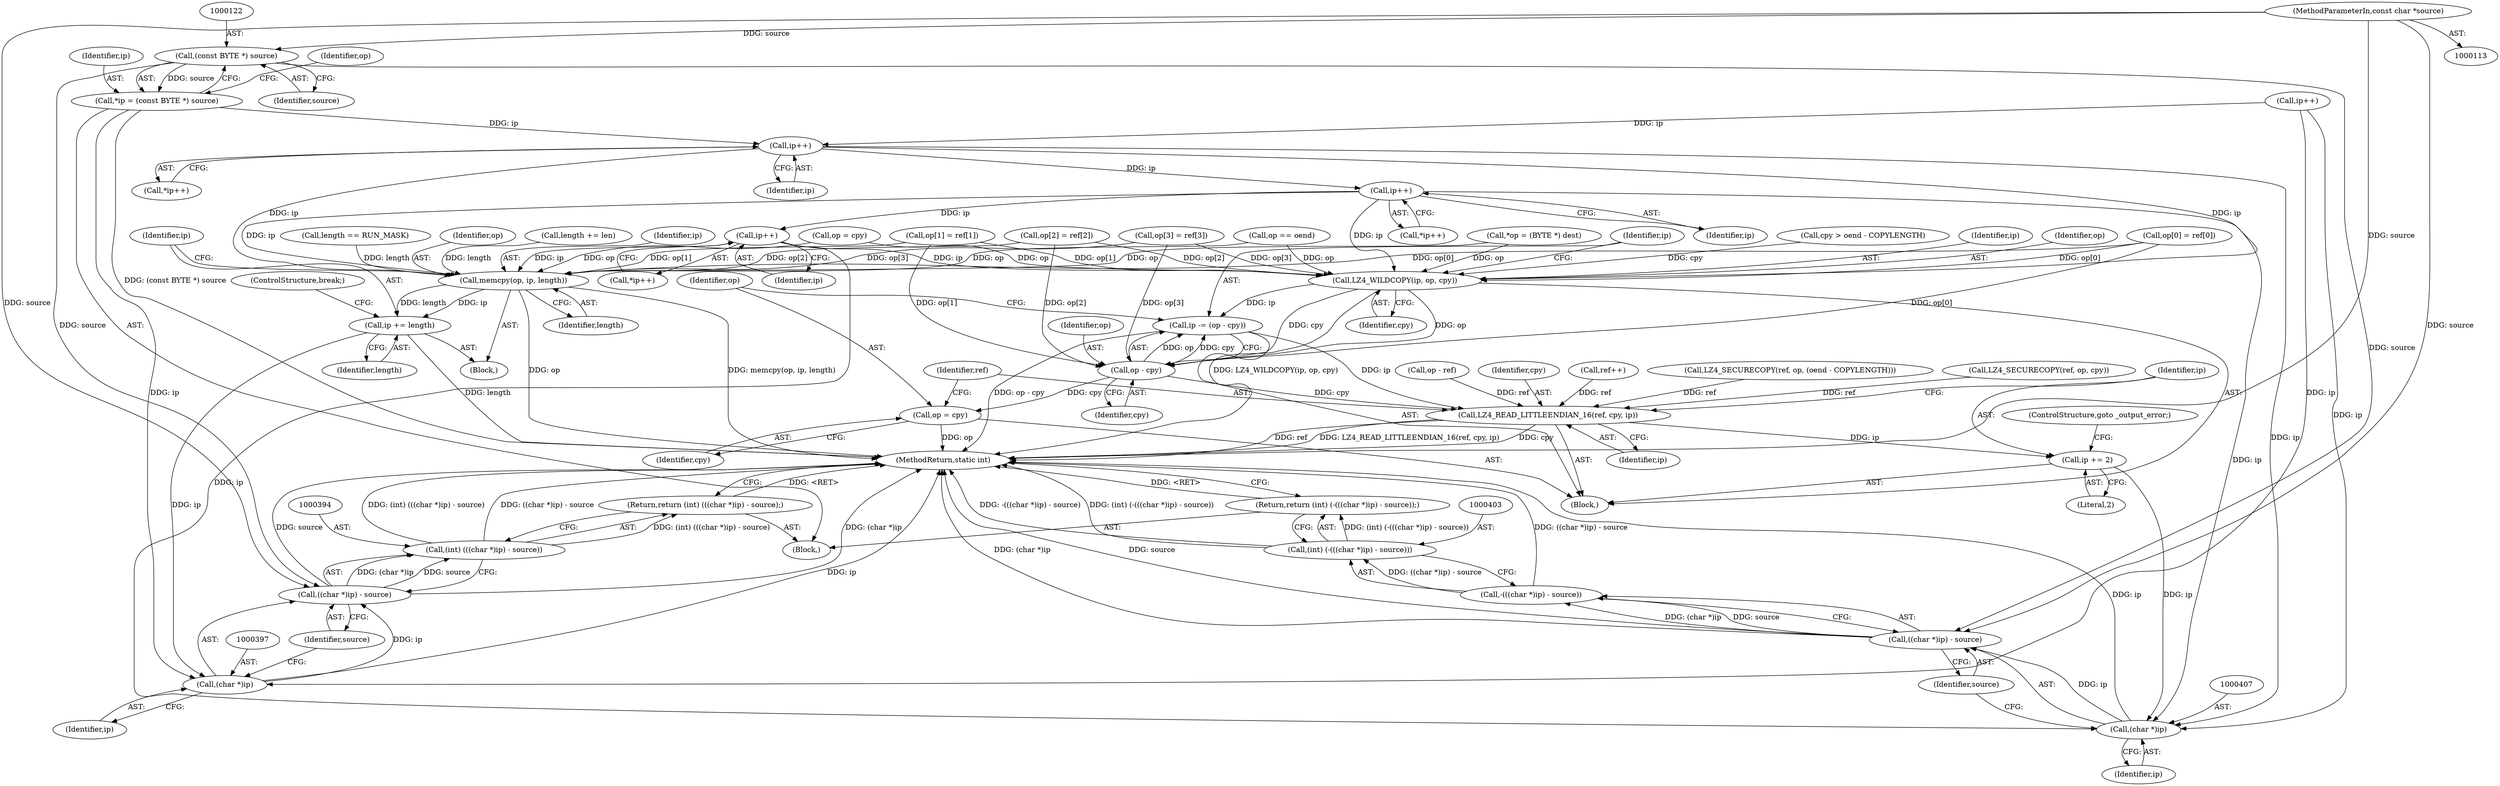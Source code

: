 digraph "0_linux_206204a1162b995e2185275167b22468c00d6b36@pointer" {
"1000121" [label="(Call,(const BYTE *) source)"];
"1000114" [label="(MethodParameterIn,const char *source)"];
"1000119" [label="(Call,*ip = (const BYTE *) source)"];
"1000151" [label="(Call,ip++)"];
"1000167" [label="(Call,ip++)"];
"1000179" [label="(Call,ip++)"];
"1000212" [label="(Call,memcpy(op, ip, length))"];
"1000216" [label="(Call,ip += length)"];
"1000396" [label="(Call,(char *)ip)"];
"1000395" [label="(Call,((char *)ip) - source)"];
"1000393" [label="(Call,(int) (((char *)ip) - source))"];
"1000392" [label="(Return,return (int) (((char *)ip) - source);)"];
"1000220" [label="(Call,LZ4_WILDCOPY(ip, op, cpy))"];
"1000224" [label="(Call,ip -= (op - cpy))"];
"1000232" [label="(Call,LZ4_READ_LITTLEENDIAN_16(ref, cpy, ip))"];
"1000236" [label="(Call,ip += 2)"];
"1000406" [label="(Call,(char *)ip)"];
"1000405" [label="(Call,((char *)ip) - source)"];
"1000404" [label="(Call,-(((char *)ip) - source))"];
"1000402" [label="(Call,(int) (-(((char *)ip) - source)))"];
"1000401" [label="(Return,return (int) (-(((char *)ip) - source));)"];
"1000226" [label="(Call,op - cpy)"];
"1000229" [label="(Call,op = cpy)"];
"1000168" [label="(Identifier,ip)"];
"1000220" [label="(Call,LZ4_WILDCOPY(ip, op, cpy))"];
"1000201" [label="(Call,cpy > oend - COPYLENGTH)"];
"1000399" [label="(Identifier,source)"];
"1000228" [label="(Identifier,cpy)"];
"1000227" [label="(Identifier,op)"];
"1000217" [label="(Identifier,ip)"];
"1000234" [label="(Identifier,cpy)"];
"1000380" [label="(Call,op == oend)"];
"1000401" [label="(Return,return (int) (-(((char *)ip) - source));)"];
"1000119" [label="(Call,*ip = (const BYTE *) source)"];
"1000117" [label="(Block,)"];
"1000278" [label="(Call,op - ref)"];
"1000229" [label="(Call,op = cpy)"];
"1000402" [label="(Call,(int) (-(((char *)ip) - source)))"];
"1000302" [label="(Call,op[3] = ref[3])"];
"1000216" [label="(Call,ip += length)"];
"1000179" [label="(Call,ip++)"];
"1000236" [label="(Call,ip += 2)"];
"1000395" [label="(Call,((char *)ip) - source)"];
"1000409" [label="(Identifier,source)"];
"1000224" [label="(Call,ip -= (op - cpy))"];
"1000120" [label="(Identifier,ip)"];
"1000218" [label="(Identifier,length)"];
"1000398" [label="(Identifier,ip)"];
"1000226" [label="(Call,op - cpy)"];
"1000166" [label="(Call,*ip++)"];
"1000206" [label="(Block,)"];
"1000152" [label="(Identifier,ip)"];
"1000389" [label="(Call,op = cpy)"];
"1000159" [label="(Call,length == RUN_MASK)"];
"1000225" [label="(Identifier,ip)"];
"1000233" [label="(Identifier,ref)"];
"1000237" [label="(Identifier,ip)"];
"1000239" [label="(ControlStructure,goto _output_error;)"];
"1000408" [label="(Identifier,ip)"];
"1000406" [label="(Call,(char *)ip)"];
"1000178" [label="(Call,*ip++)"];
"1000235" [label="(Identifier,ip)"];
"1000180" [label="(Identifier,ip)"];
"1000213" [label="(Identifier,op)"];
"1000405" [label="(Call,((char *)ip) - source)"];
"1000219" [label="(ControlStructure,break;)"];
"1000151" [label="(Call,ip++)"];
"1000374" [label="(Call,ref++)"];
"1000410" [label="(MethodReturn,static int)"];
"1000288" [label="(Call,op[1] = ref[1])"];
"1000281" [label="(Call,op[0] = ref[0])"];
"1000404" [label="(Call,-(((char *)ip) - source))"];
"1000295" [label="(Call,op[2] = ref[2])"];
"1000150" [label="(Call,*ip++)"];
"1000232" [label="(Call,LZ4_READ_LITTLEENDIAN_16(ref, cpy, ip))"];
"1000396" [label="(Call,(char *)ip)"];
"1000238" [label="(Literal,2)"];
"1000127" [label="(Identifier,op)"];
"1000212" [label="(Call,memcpy(op, ip, length))"];
"1000221" [label="(Identifier,ip)"];
"1000215" [label="(Identifier,length)"];
"1000392" [label="(Return,return (int) (((char *)ip) - source);)"];
"1000222" [label="(Identifier,op)"];
"1000359" [label="(Call,LZ4_SECURECOPY(ref, op, (oend - COPYLENGTH)))"];
"1000231" [label="(Identifier,cpy)"];
"1000385" [label="(Call,LZ4_SECURECOPY(ref, op, cpy))"];
"1000121" [label="(Call,(const BYTE *) source)"];
"1000114" [label="(MethodParameterIn,const char *source)"];
"1000393" [label="(Call,(int) (((char *)ip) - source))"];
"1000230" [label="(Identifier,op)"];
"1000123" [label="(Identifier,source)"];
"1000263" [label="(Call,ip++)"];
"1000191" [label="(Call,length += len)"];
"1000223" [label="(Identifier,cpy)"];
"1000147" [label="(Block,)"];
"1000126" [label="(Call,*op = (BYTE *) dest)"];
"1000167" [label="(Call,ip++)"];
"1000214" [label="(Identifier,ip)"];
"1000121" -> "1000119"  [label="AST: "];
"1000121" -> "1000123"  [label="CFG: "];
"1000122" -> "1000121"  [label="AST: "];
"1000123" -> "1000121"  [label="AST: "];
"1000119" -> "1000121"  [label="CFG: "];
"1000121" -> "1000119"  [label="DDG: source"];
"1000114" -> "1000121"  [label="DDG: source"];
"1000121" -> "1000395"  [label="DDG: source"];
"1000121" -> "1000405"  [label="DDG: source"];
"1000114" -> "1000113"  [label="AST: "];
"1000114" -> "1000410"  [label="DDG: source"];
"1000114" -> "1000395"  [label="DDG: source"];
"1000114" -> "1000405"  [label="DDG: source"];
"1000119" -> "1000117"  [label="AST: "];
"1000120" -> "1000119"  [label="AST: "];
"1000127" -> "1000119"  [label="CFG: "];
"1000119" -> "1000410"  [label="DDG: (const BYTE *) source"];
"1000119" -> "1000151"  [label="DDG: ip"];
"1000119" -> "1000396"  [label="DDG: ip"];
"1000151" -> "1000150"  [label="AST: "];
"1000151" -> "1000152"  [label="CFG: "];
"1000152" -> "1000151"  [label="AST: "];
"1000150" -> "1000151"  [label="CFG: "];
"1000263" -> "1000151"  [label="DDG: ip"];
"1000151" -> "1000167"  [label="DDG: ip"];
"1000151" -> "1000212"  [label="DDG: ip"];
"1000151" -> "1000220"  [label="DDG: ip"];
"1000151" -> "1000406"  [label="DDG: ip"];
"1000167" -> "1000166"  [label="AST: "];
"1000167" -> "1000168"  [label="CFG: "];
"1000168" -> "1000167"  [label="AST: "];
"1000166" -> "1000167"  [label="CFG: "];
"1000167" -> "1000179"  [label="DDG: ip"];
"1000167" -> "1000212"  [label="DDG: ip"];
"1000167" -> "1000220"  [label="DDG: ip"];
"1000167" -> "1000406"  [label="DDG: ip"];
"1000179" -> "1000178"  [label="AST: "];
"1000179" -> "1000180"  [label="CFG: "];
"1000180" -> "1000179"  [label="AST: "];
"1000178" -> "1000179"  [label="CFG: "];
"1000179" -> "1000212"  [label="DDG: ip"];
"1000179" -> "1000220"  [label="DDG: ip"];
"1000179" -> "1000406"  [label="DDG: ip"];
"1000212" -> "1000206"  [label="AST: "];
"1000212" -> "1000215"  [label="CFG: "];
"1000213" -> "1000212"  [label="AST: "];
"1000214" -> "1000212"  [label="AST: "];
"1000215" -> "1000212"  [label="AST: "];
"1000217" -> "1000212"  [label="CFG: "];
"1000212" -> "1000410"  [label="DDG: memcpy(op, ip, length)"];
"1000212" -> "1000410"  [label="DDG: op"];
"1000281" -> "1000212"  [label="DDG: op[0]"];
"1000295" -> "1000212"  [label="DDG: op[2]"];
"1000302" -> "1000212"  [label="DDG: op[3]"];
"1000288" -> "1000212"  [label="DDG: op[1]"];
"1000389" -> "1000212"  [label="DDG: op"];
"1000380" -> "1000212"  [label="DDG: op"];
"1000126" -> "1000212"  [label="DDG: op"];
"1000159" -> "1000212"  [label="DDG: length"];
"1000191" -> "1000212"  [label="DDG: length"];
"1000212" -> "1000216"  [label="DDG: length"];
"1000212" -> "1000216"  [label="DDG: ip"];
"1000216" -> "1000206"  [label="AST: "];
"1000216" -> "1000218"  [label="CFG: "];
"1000217" -> "1000216"  [label="AST: "];
"1000218" -> "1000216"  [label="AST: "];
"1000219" -> "1000216"  [label="CFG: "];
"1000216" -> "1000410"  [label="DDG: length"];
"1000216" -> "1000396"  [label="DDG: ip"];
"1000396" -> "1000395"  [label="AST: "];
"1000396" -> "1000398"  [label="CFG: "];
"1000397" -> "1000396"  [label="AST: "];
"1000398" -> "1000396"  [label="AST: "];
"1000399" -> "1000396"  [label="CFG: "];
"1000396" -> "1000410"  [label="DDG: ip"];
"1000396" -> "1000395"  [label="DDG: ip"];
"1000263" -> "1000396"  [label="DDG: ip"];
"1000395" -> "1000393"  [label="AST: "];
"1000395" -> "1000399"  [label="CFG: "];
"1000399" -> "1000395"  [label="AST: "];
"1000393" -> "1000395"  [label="CFG: "];
"1000395" -> "1000410"  [label="DDG: (char *)ip"];
"1000395" -> "1000410"  [label="DDG: source"];
"1000395" -> "1000393"  [label="DDG: (char *)ip"];
"1000395" -> "1000393"  [label="DDG: source"];
"1000393" -> "1000392"  [label="AST: "];
"1000394" -> "1000393"  [label="AST: "];
"1000392" -> "1000393"  [label="CFG: "];
"1000393" -> "1000410"  [label="DDG: (int) (((char *)ip) - source)"];
"1000393" -> "1000410"  [label="DDG: ((char *)ip) - source"];
"1000393" -> "1000392"  [label="DDG: (int) (((char *)ip) - source)"];
"1000392" -> "1000117"  [label="AST: "];
"1000410" -> "1000392"  [label="CFG: "];
"1000392" -> "1000410"  [label="DDG: <RET>"];
"1000220" -> "1000147"  [label="AST: "];
"1000220" -> "1000223"  [label="CFG: "];
"1000221" -> "1000220"  [label="AST: "];
"1000222" -> "1000220"  [label="AST: "];
"1000223" -> "1000220"  [label="AST: "];
"1000225" -> "1000220"  [label="CFG: "];
"1000220" -> "1000410"  [label="DDG: LZ4_WILDCOPY(ip, op, cpy)"];
"1000281" -> "1000220"  [label="DDG: op[0]"];
"1000295" -> "1000220"  [label="DDG: op[2]"];
"1000302" -> "1000220"  [label="DDG: op[3]"];
"1000288" -> "1000220"  [label="DDG: op[1]"];
"1000389" -> "1000220"  [label="DDG: op"];
"1000380" -> "1000220"  [label="DDG: op"];
"1000126" -> "1000220"  [label="DDG: op"];
"1000201" -> "1000220"  [label="DDG: cpy"];
"1000220" -> "1000224"  [label="DDG: ip"];
"1000220" -> "1000226"  [label="DDG: op"];
"1000220" -> "1000226"  [label="DDG: cpy"];
"1000224" -> "1000147"  [label="AST: "];
"1000224" -> "1000226"  [label="CFG: "];
"1000225" -> "1000224"  [label="AST: "];
"1000226" -> "1000224"  [label="AST: "];
"1000230" -> "1000224"  [label="CFG: "];
"1000224" -> "1000410"  [label="DDG: op - cpy"];
"1000226" -> "1000224"  [label="DDG: op"];
"1000226" -> "1000224"  [label="DDG: cpy"];
"1000224" -> "1000232"  [label="DDG: ip"];
"1000232" -> "1000147"  [label="AST: "];
"1000232" -> "1000235"  [label="CFG: "];
"1000233" -> "1000232"  [label="AST: "];
"1000234" -> "1000232"  [label="AST: "];
"1000235" -> "1000232"  [label="AST: "];
"1000237" -> "1000232"  [label="CFG: "];
"1000232" -> "1000410"  [label="DDG: ref"];
"1000232" -> "1000410"  [label="DDG: LZ4_READ_LITTLEENDIAN_16(ref, cpy, ip)"];
"1000232" -> "1000410"  [label="DDG: cpy"];
"1000374" -> "1000232"  [label="DDG: ref"];
"1000359" -> "1000232"  [label="DDG: ref"];
"1000385" -> "1000232"  [label="DDG: ref"];
"1000278" -> "1000232"  [label="DDG: ref"];
"1000226" -> "1000232"  [label="DDG: cpy"];
"1000232" -> "1000236"  [label="DDG: ip"];
"1000236" -> "1000147"  [label="AST: "];
"1000236" -> "1000238"  [label="CFG: "];
"1000237" -> "1000236"  [label="AST: "];
"1000238" -> "1000236"  [label="AST: "];
"1000239" -> "1000236"  [label="CFG: "];
"1000236" -> "1000406"  [label="DDG: ip"];
"1000406" -> "1000405"  [label="AST: "];
"1000406" -> "1000408"  [label="CFG: "];
"1000407" -> "1000406"  [label="AST: "];
"1000408" -> "1000406"  [label="AST: "];
"1000409" -> "1000406"  [label="CFG: "];
"1000406" -> "1000410"  [label="DDG: ip"];
"1000406" -> "1000405"  [label="DDG: ip"];
"1000263" -> "1000406"  [label="DDG: ip"];
"1000405" -> "1000404"  [label="AST: "];
"1000405" -> "1000409"  [label="CFG: "];
"1000409" -> "1000405"  [label="AST: "];
"1000404" -> "1000405"  [label="CFG: "];
"1000405" -> "1000410"  [label="DDG: source"];
"1000405" -> "1000410"  [label="DDG: (char *)ip"];
"1000405" -> "1000404"  [label="DDG: (char *)ip"];
"1000405" -> "1000404"  [label="DDG: source"];
"1000404" -> "1000402"  [label="AST: "];
"1000402" -> "1000404"  [label="CFG: "];
"1000404" -> "1000410"  [label="DDG: ((char *)ip) - source"];
"1000404" -> "1000402"  [label="DDG: ((char *)ip) - source"];
"1000402" -> "1000401"  [label="AST: "];
"1000403" -> "1000402"  [label="AST: "];
"1000401" -> "1000402"  [label="CFG: "];
"1000402" -> "1000410"  [label="DDG: -(((char *)ip) - source)"];
"1000402" -> "1000410"  [label="DDG: (int) (-(((char *)ip) - source))"];
"1000402" -> "1000401"  [label="DDG: (int) (-(((char *)ip) - source))"];
"1000401" -> "1000117"  [label="AST: "];
"1000410" -> "1000401"  [label="CFG: "];
"1000401" -> "1000410"  [label="DDG: <RET>"];
"1000226" -> "1000228"  [label="CFG: "];
"1000227" -> "1000226"  [label="AST: "];
"1000228" -> "1000226"  [label="AST: "];
"1000281" -> "1000226"  [label="DDG: op[0]"];
"1000295" -> "1000226"  [label="DDG: op[2]"];
"1000302" -> "1000226"  [label="DDG: op[3]"];
"1000288" -> "1000226"  [label="DDG: op[1]"];
"1000226" -> "1000229"  [label="DDG: cpy"];
"1000229" -> "1000147"  [label="AST: "];
"1000229" -> "1000231"  [label="CFG: "];
"1000230" -> "1000229"  [label="AST: "];
"1000231" -> "1000229"  [label="AST: "];
"1000233" -> "1000229"  [label="CFG: "];
"1000229" -> "1000410"  [label="DDG: op"];
}
